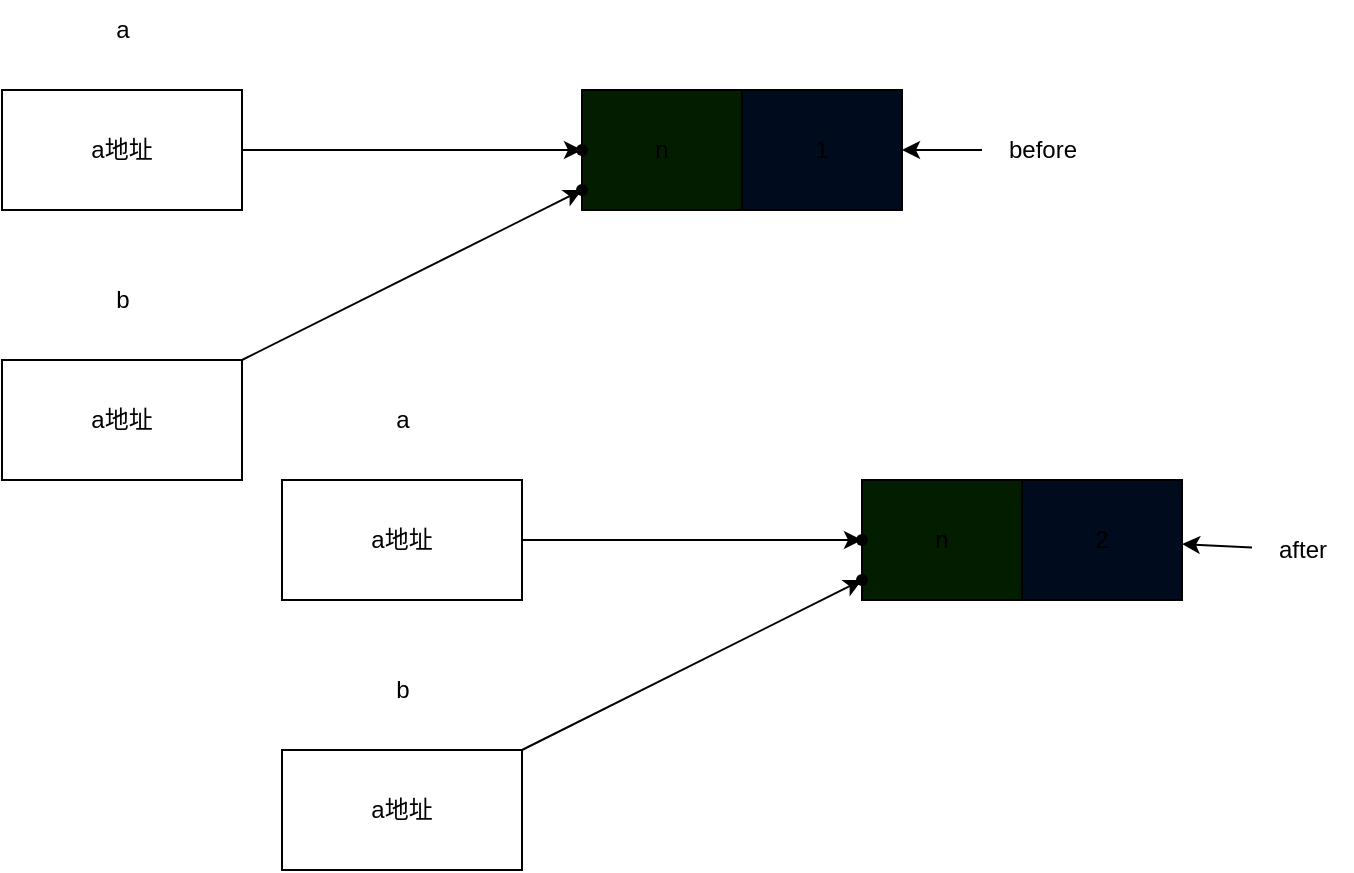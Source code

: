 <mxfile>
    <diagram id="gqETgUqobyj75oi1uTXn" name="第 1 页">
        <mxGraphModel dx="1052" dy="464" grid="1" gridSize="10" guides="1" tooltips="1" connect="1" arrows="1" fold="1" page="1" pageScale="1" pageWidth="827" pageHeight="1169" math="0" shadow="0">
            <root>
                <mxCell id="0"/>
                <mxCell id="1" parent="0"/>
                <mxCell id="48" value="" style="edgeStyle=none;html=1;movable=1;resizable=1;rotatable=1;deletable=1;editable=1;connectable=1;" edge="1" parent="1" source="2" target="47">
                    <mxGeometry relative="1" as="geometry"/>
                </mxCell>
                <mxCell id="2" value="a地址" style="rounded=0;whiteSpace=wrap;html=1;movable=1;resizable=1;rotatable=1;deletable=1;editable=1;connectable=1;" vertex="1" parent="1">
                    <mxGeometry x="80" y="80" width="120" height="60" as="geometry"/>
                </mxCell>
                <mxCell id="3" value="a" style="text;html=1;align=center;verticalAlign=middle;resizable=1;points=[];autosize=1;strokeColor=none;fillColor=none;movable=1;rotatable=1;deletable=1;editable=1;connectable=1;" vertex="1" parent="1">
                    <mxGeometry x="125" y="35" width="30" height="30" as="geometry"/>
                </mxCell>
                <mxCell id="43" value="n" style="rounded=0;whiteSpace=wrap;html=1;fillColor=#031D00;movable=1;resizable=1;rotatable=1;deletable=1;editable=1;connectable=1;" vertex="1" parent="1">
                    <mxGeometry x="370" y="80" width="80" height="60" as="geometry"/>
                </mxCell>
                <mxCell id="44" value="1" style="rounded=0;whiteSpace=wrap;html=1;fillColor=#000B1D;movable=1;resizable=1;rotatable=1;deletable=1;editable=1;connectable=1;" vertex="1" parent="1">
                    <mxGeometry x="450" y="80" width="80" height="60" as="geometry"/>
                </mxCell>
                <mxCell id="50" value="" style="edgeStyle=none;html=1;movable=1;resizable=1;rotatable=1;deletable=1;editable=1;connectable=1;" edge="1" parent="1" source="45" target="49">
                    <mxGeometry relative="1" as="geometry"/>
                </mxCell>
                <mxCell id="45" value="a地址" style="rounded=0;whiteSpace=wrap;html=1;movable=1;resizable=1;rotatable=1;deletable=1;editable=1;connectable=1;" vertex="1" parent="1">
                    <mxGeometry x="80" y="215" width="120" height="60" as="geometry"/>
                </mxCell>
                <mxCell id="46" value="b" style="text;html=1;align=center;verticalAlign=middle;resizable=1;points=[];autosize=1;strokeColor=none;fillColor=none;movable=1;rotatable=1;deletable=1;editable=1;connectable=1;" vertex="1" parent="1">
                    <mxGeometry x="125" y="170" width="30" height="30" as="geometry"/>
                </mxCell>
                <mxCell id="47" value="" style="shape=waypoint;sketch=0;size=6;pointerEvents=1;points=[];fillColor=default;resizable=1;rotatable=1;perimeter=centerPerimeter;snapToPoint=1;rounded=0;movable=1;deletable=1;editable=1;connectable=1;" vertex="1" parent="1">
                    <mxGeometry x="360" y="100" width="20" height="20" as="geometry"/>
                </mxCell>
                <mxCell id="49" value="" style="shape=waypoint;sketch=0;size=6;pointerEvents=1;points=[];fillColor=default;resizable=1;rotatable=1;perimeter=centerPerimeter;snapToPoint=1;rounded=0;movable=1;deletable=1;editable=1;connectable=1;" vertex="1" parent="1">
                    <mxGeometry x="360" y="120" width="20" height="20" as="geometry"/>
                </mxCell>
                <mxCell id="62" value="" style="edgeStyle=none;html=1;movable=1;resizable=1;rotatable=1;deletable=1;editable=1;connectable=1;" edge="1" source="63" target="70" parent="1">
                    <mxGeometry relative="1" as="geometry"/>
                </mxCell>
                <mxCell id="63" value="a地址" style="rounded=0;whiteSpace=wrap;html=1;movable=1;resizable=1;rotatable=1;deletable=1;editable=1;connectable=1;" vertex="1" parent="1">
                    <mxGeometry x="220" y="275" width="120" height="60" as="geometry"/>
                </mxCell>
                <mxCell id="64" value="a" style="text;html=1;align=center;verticalAlign=middle;resizable=1;points=[];autosize=1;strokeColor=none;fillColor=none;movable=1;rotatable=1;deletable=1;editable=1;connectable=1;" vertex="1" parent="1">
                    <mxGeometry x="265" y="230" width="30" height="30" as="geometry"/>
                </mxCell>
                <mxCell id="65" value="n" style="rounded=0;whiteSpace=wrap;html=1;fillColor=#031D00;movable=1;resizable=1;rotatable=1;deletable=1;editable=1;connectable=1;" vertex="1" parent="1">
                    <mxGeometry x="510" y="275" width="80" height="60" as="geometry"/>
                </mxCell>
                <mxCell id="66" value="2" style="rounded=0;whiteSpace=wrap;html=1;fillColor=#000B1D;movable=1;resizable=1;rotatable=1;deletable=1;editable=1;connectable=1;" vertex="1" parent="1">
                    <mxGeometry x="590" y="275" width="80" height="60" as="geometry"/>
                </mxCell>
                <mxCell id="67" value="" style="edgeStyle=none;html=1;movable=1;resizable=1;rotatable=1;deletable=1;editable=1;connectable=1;" edge="1" source="68" target="71" parent="1">
                    <mxGeometry relative="1" as="geometry"/>
                </mxCell>
                <mxCell id="68" value="a地址" style="rounded=0;whiteSpace=wrap;html=1;movable=1;resizable=1;rotatable=1;deletable=1;editable=1;connectable=1;" vertex="1" parent="1">
                    <mxGeometry x="220" y="410" width="120" height="60" as="geometry"/>
                </mxCell>
                <mxCell id="69" value="b" style="text;html=1;align=center;verticalAlign=middle;resizable=1;points=[];autosize=1;strokeColor=none;fillColor=none;movable=1;rotatable=1;deletable=1;editable=1;connectable=1;" vertex="1" parent="1">
                    <mxGeometry x="265" y="365" width="30" height="30" as="geometry"/>
                </mxCell>
                <mxCell id="70" value="" style="shape=waypoint;sketch=0;size=6;pointerEvents=1;points=[];fillColor=default;resizable=1;rotatable=1;perimeter=centerPerimeter;snapToPoint=1;rounded=0;movable=1;deletable=1;editable=1;connectable=1;" vertex="1" parent="1">
                    <mxGeometry x="500" y="295" width="20" height="20" as="geometry"/>
                </mxCell>
                <mxCell id="71" value="" style="shape=waypoint;sketch=0;size=6;pointerEvents=1;points=[];fillColor=default;resizable=1;rotatable=1;perimeter=centerPerimeter;snapToPoint=1;rounded=0;movable=1;deletable=1;editable=1;connectable=1;" vertex="1" parent="1">
                    <mxGeometry x="500" y="315" width="20" height="20" as="geometry"/>
                </mxCell>
                <mxCell id="75" value="" style="edgeStyle=none;html=1;" edge="1" parent="1" source="72" target="44">
                    <mxGeometry relative="1" as="geometry"/>
                </mxCell>
                <mxCell id="72" value="before" style="text;html=1;align=center;verticalAlign=middle;resizable=0;points=[];autosize=1;strokeColor=none;fillColor=none;" vertex="1" parent="1">
                    <mxGeometry x="570" y="95" width="60" height="30" as="geometry"/>
                </mxCell>
                <mxCell id="77" value="" style="edgeStyle=none;html=1;" edge="1" parent="1" source="76" target="66">
                    <mxGeometry relative="1" as="geometry"/>
                </mxCell>
                <mxCell id="76" value="after" style="text;html=1;align=center;verticalAlign=middle;resizable=0;points=[];autosize=1;strokeColor=none;fillColor=none;" vertex="1" parent="1">
                    <mxGeometry x="705" y="295" width="50" height="30" as="geometry"/>
                </mxCell>
            </root>
        </mxGraphModel>
    </diagram>
</mxfile>